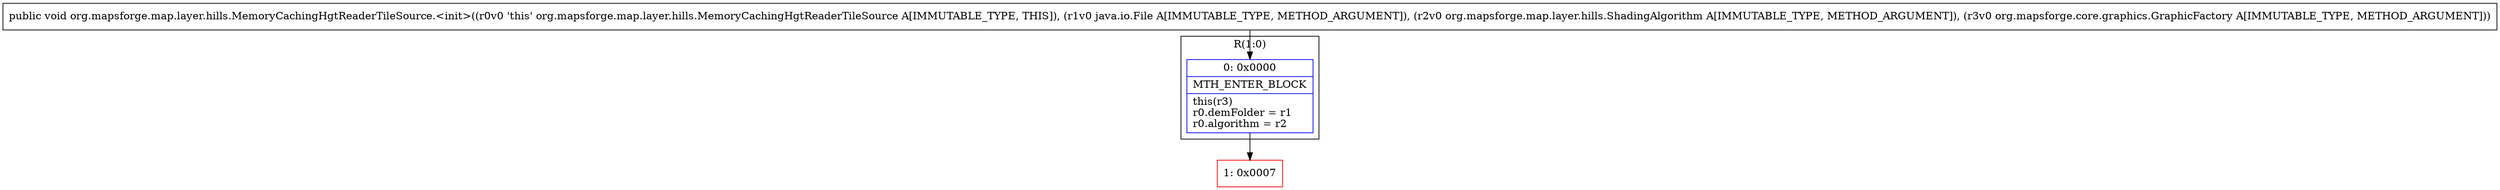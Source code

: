 digraph "CFG fororg.mapsforge.map.layer.hills.MemoryCachingHgtReaderTileSource.\<init\>(Ljava\/io\/File;Lorg\/mapsforge\/map\/layer\/hills\/ShadingAlgorithm;Lorg\/mapsforge\/core\/graphics\/GraphicFactory;)V" {
subgraph cluster_Region_1174166516 {
label = "R(1:0)";
node [shape=record,color=blue];
Node_0 [shape=record,label="{0\:\ 0x0000|MTH_ENTER_BLOCK\l|this(r3)\lr0.demFolder = r1\lr0.algorithm = r2\l}"];
}
Node_1 [shape=record,color=red,label="{1\:\ 0x0007}"];
MethodNode[shape=record,label="{public void org.mapsforge.map.layer.hills.MemoryCachingHgtReaderTileSource.\<init\>((r0v0 'this' org.mapsforge.map.layer.hills.MemoryCachingHgtReaderTileSource A[IMMUTABLE_TYPE, THIS]), (r1v0 java.io.File A[IMMUTABLE_TYPE, METHOD_ARGUMENT]), (r2v0 org.mapsforge.map.layer.hills.ShadingAlgorithm A[IMMUTABLE_TYPE, METHOD_ARGUMENT]), (r3v0 org.mapsforge.core.graphics.GraphicFactory A[IMMUTABLE_TYPE, METHOD_ARGUMENT])) }"];
MethodNode -> Node_0;
Node_0 -> Node_1;
}

